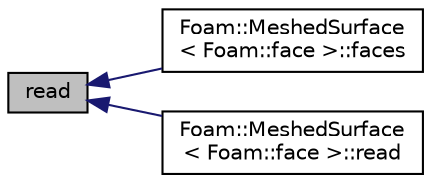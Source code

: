 digraph "read"
{
  bgcolor="transparent";
  edge [fontname="Helvetica",fontsize="10",labelfontname="Helvetica",labelfontsize="10"];
  node [fontname="Helvetica",fontsize="10",shape=record];
  rankdir="LR";
  Node291 [label="read",height=0.2,width=0.4,color="black", fillcolor="grey75", style="filled", fontcolor="black"];
  Node291 -> Node292 [dir="back",color="midnightblue",fontsize="10",style="solid",fontname="Helvetica"];
  Node292 [label="Foam::MeshedSurface\l\< Foam::face \>::faces",height=0.2,width=0.4,color="black",URL="$a30833.html#a16c6d36f7c961d037a44e5c235d9aa15",tooltip="Return const access to the faces. "];
  Node291 -> Node293 [dir="back",color="midnightblue",fontsize="10",style="solid",fontname="Helvetica"];
  Node293 [label="Foam::MeshedSurface\l\< Foam::face \>::read",height=0.2,width=0.4,color="black",URL="$a30833.html#a464ebd67acbdff0014d4dae69e3ec4be",tooltip="Read from file. Chooses reader based on detected extension. "];
}
